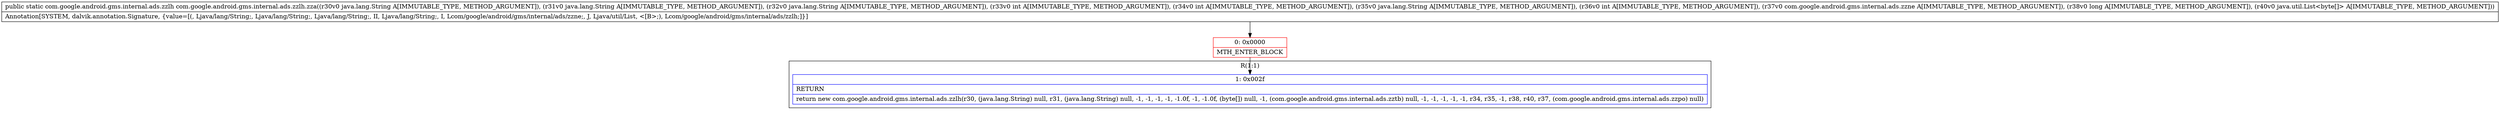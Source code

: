 digraph "CFG forcom.google.android.gms.internal.ads.zzlh.zza(Ljava\/lang\/String;Ljava\/lang\/String;Ljava\/lang\/String;IILjava\/lang\/String;ILcom\/google\/android\/gms\/internal\/ads\/zzne;JLjava\/util\/List;)Lcom\/google\/android\/gms\/internal\/ads\/zzlh;" {
subgraph cluster_Region_1874869289 {
label = "R(1:1)";
node [shape=record,color=blue];
Node_1 [shape=record,label="{1\:\ 0x002f|RETURN\l|return new com.google.android.gms.internal.ads.zzlh(r30, (java.lang.String) null, r31, (java.lang.String) null, \-1, \-1, \-1, \-1, \-1.0f, \-1, \-1.0f, (byte[]) null, \-1, (com.google.android.gms.internal.ads.zztb) null, \-1, \-1, \-1, \-1, \-1, r34, r35, \-1, r38, r40, r37, (com.google.android.gms.internal.ads.zzpo) null)\l}"];
}
Node_0 [shape=record,color=red,label="{0\:\ 0x0000|MTH_ENTER_BLOCK\l}"];
MethodNode[shape=record,label="{public static com.google.android.gms.internal.ads.zzlh com.google.android.gms.internal.ads.zzlh.zza((r30v0 java.lang.String A[IMMUTABLE_TYPE, METHOD_ARGUMENT]), (r31v0 java.lang.String A[IMMUTABLE_TYPE, METHOD_ARGUMENT]), (r32v0 java.lang.String A[IMMUTABLE_TYPE, METHOD_ARGUMENT]), (r33v0 int A[IMMUTABLE_TYPE, METHOD_ARGUMENT]), (r34v0 int A[IMMUTABLE_TYPE, METHOD_ARGUMENT]), (r35v0 java.lang.String A[IMMUTABLE_TYPE, METHOD_ARGUMENT]), (r36v0 int A[IMMUTABLE_TYPE, METHOD_ARGUMENT]), (r37v0 com.google.android.gms.internal.ads.zzne A[IMMUTABLE_TYPE, METHOD_ARGUMENT]), (r38v0 long A[IMMUTABLE_TYPE, METHOD_ARGUMENT]), (r40v0 java.util.List\<byte[]\> A[IMMUTABLE_TYPE, METHOD_ARGUMENT]))  | Annotation[SYSTEM, dalvik.annotation.Signature, \{value=[(, Ljava\/lang\/String;, Ljava\/lang\/String;, Ljava\/lang\/String;, II, Ljava\/lang\/String;, I, Lcom\/google\/android\/gms\/internal\/ads\/zzne;, J, Ljava\/util\/List, \<[B\>;), Lcom\/google\/android\/gms\/internal\/ads\/zzlh;]\}]\l}"];
MethodNode -> Node_0;
Node_0 -> Node_1;
}

